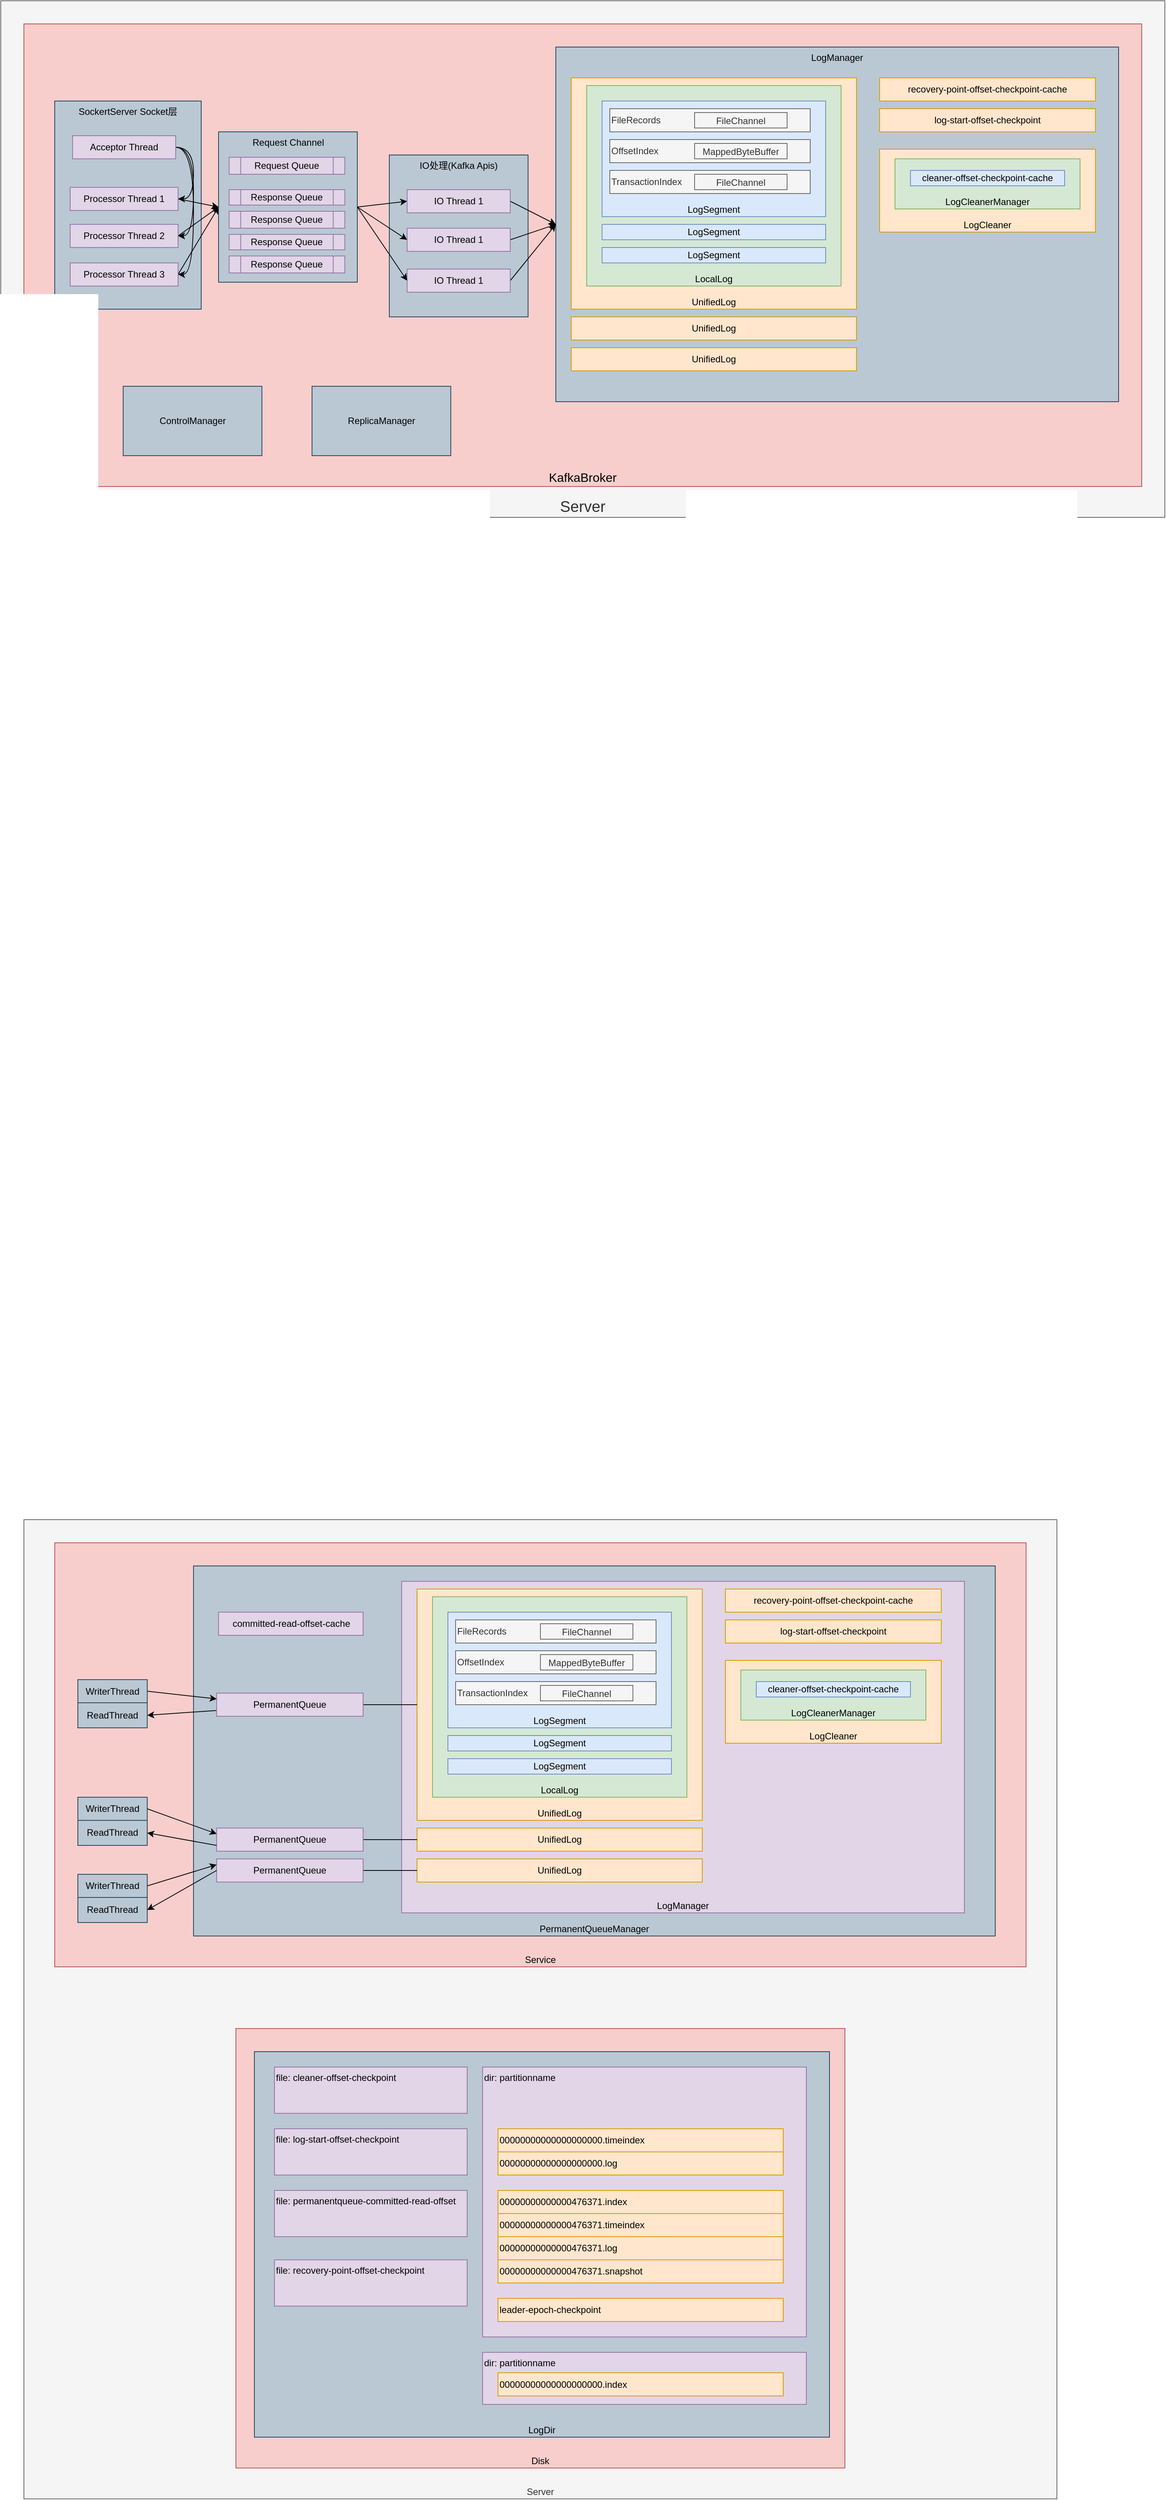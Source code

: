 <mxfile version="20.4.0" type="github">
  <diagram id="ikEMQ3taQZnn_D-MTjAt" name="第 1 页">
    <mxGraphModel dx="2655" dy="3393" grid="1" gridSize="10" guides="1" tooltips="1" connect="1" arrows="1" fold="1" page="1" pageScale="1" pageWidth="827" pageHeight="1169" math="0" shadow="0">
      <root>
        <mxCell id="0" />
        <mxCell id="1" parent="0" />
        <mxCell id="W9ZC-a-q59-rkaMblsp5-1" value="Server" style="rounded=0;whiteSpace=wrap;html=1;verticalAlign=bottom;fillColor=#f5f5f5;fontColor=#333333;strokeColor=#666666;" vertex="1" parent="1">
          <mxGeometry x="-240" y="50" width="1340" height="1270" as="geometry" />
        </mxCell>
        <mxCell id="W9ZC-a-q59-rkaMblsp5-2" value="Service" style="rounded=0;whiteSpace=wrap;html=1;verticalAlign=bottom;fillColor=#f8cecc;strokeColor=#b85450;" vertex="1" parent="1">
          <mxGeometry x="-200" y="80" width="1260" height="550" as="geometry" />
        </mxCell>
        <mxCell id="W9ZC-a-q59-rkaMblsp5-23" value="PermanentQueueManager" style="rounded=0;whiteSpace=wrap;html=1;verticalAlign=bottom;fillColor=#bac8d3;strokeColor=#23445d;" vertex="1" parent="1">
          <mxGeometry x="-20" y="110" width="1040" height="480" as="geometry" />
        </mxCell>
        <mxCell id="W9ZC-a-q59-rkaMblsp5-3" value="LogManager" style="rounded=0;whiteSpace=wrap;html=1;verticalAlign=bottom;fillColor=#e1d5e7;strokeColor=#9673a6;" vertex="1" parent="1">
          <mxGeometry x="250" y="130" width="730" height="430" as="geometry" />
        </mxCell>
        <mxCell id="W9ZC-a-q59-rkaMblsp5-5" value="UnifiedLog" style="rounded=0;whiteSpace=wrap;html=1;verticalAlign=bottom;fillColor=#ffe6cc;strokeColor=#d79b00;" vertex="1" parent="1">
          <mxGeometry x="270" y="140" width="370" height="300" as="geometry" />
        </mxCell>
        <mxCell id="W9ZC-a-q59-rkaMblsp5-6" value="UnifiedLog" style="rounded=0;whiteSpace=wrap;html=1;verticalAlign=middle;fillColor=#ffe6cc;strokeColor=#d79b00;" vertex="1" parent="1">
          <mxGeometry x="270" y="450" width="370" height="30" as="geometry" />
        </mxCell>
        <mxCell id="W9ZC-a-q59-rkaMblsp5-7" value="UnifiedLog" style="rounded=0;whiteSpace=wrap;html=1;verticalAlign=middle;fillColor=#ffe6cc;strokeColor=#d79b00;" vertex="1" parent="1">
          <mxGeometry x="270" y="490" width="370" height="30" as="geometry" />
        </mxCell>
        <mxCell id="W9ZC-a-q59-rkaMblsp5-8" value="LocalLog" style="rounded=0;whiteSpace=wrap;html=1;verticalAlign=bottom;fillColor=#d5e8d4;strokeColor=#82b366;" vertex="1" parent="1">
          <mxGeometry x="290" y="150" width="330" height="260" as="geometry" />
        </mxCell>
        <mxCell id="W9ZC-a-q59-rkaMblsp5-9" value="LogSegment" style="rounded=0;whiteSpace=wrap;html=1;verticalAlign=bottom;fillColor=#dae8fc;strokeColor=#6c8ebf;" vertex="1" parent="1">
          <mxGeometry x="310" y="170" width="290" height="150" as="geometry" />
        </mxCell>
        <mxCell id="W9ZC-a-q59-rkaMblsp5-10" value="LogSegment" style="rounded=0;whiteSpace=wrap;html=1;verticalAlign=middle;fillColor=#dae8fc;strokeColor=#6c8ebf;" vertex="1" parent="1">
          <mxGeometry x="310" y="330" width="290" height="20" as="geometry" />
        </mxCell>
        <mxCell id="W9ZC-a-q59-rkaMblsp5-11" value="FileRecords" style="rounded=0;whiteSpace=wrap;html=1;verticalAlign=middle;align=left;fillColor=#f5f5f5;fontColor=#333333;strokeColor=#666666;" vertex="1" parent="1">
          <mxGeometry x="320" y="180" width="260" height="30" as="geometry" />
        </mxCell>
        <mxCell id="W9ZC-a-q59-rkaMblsp5-12" value="FileChannel" style="rounded=0;whiteSpace=wrap;html=1;verticalAlign=bottom;fillColor=#f5f5f5;fontColor=#333333;strokeColor=#666666;" vertex="1" parent="1">
          <mxGeometry x="430" y="185" width="120" height="20" as="geometry" />
        </mxCell>
        <mxCell id="W9ZC-a-q59-rkaMblsp5-13" value="OffsetIndex" style="rounded=0;whiteSpace=wrap;html=1;verticalAlign=middle;align=left;fillColor=#f5f5f5;fontColor=#333333;strokeColor=#666666;" vertex="1" parent="1">
          <mxGeometry x="320" y="220" width="260" height="30" as="geometry" />
        </mxCell>
        <mxCell id="W9ZC-a-q59-rkaMblsp5-14" value="MappedByteBuffer" style="rounded=0;whiteSpace=wrap;html=1;verticalAlign=bottom;fillColor=#f5f5f5;fontColor=#333333;strokeColor=#666666;" vertex="1" parent="1">
          <mxGeometry x="430" y="225" width="120" height="20" as="geometry" />
        </mxCell>
        <mxCell id="W9ZC-a-q59-rkaMblsp5-15" value="TransactionIndex" style="rounded=0;whiteSpace=wrap;html=1;verticalAlign=middle;align=left;fillColor=#f5f5f5;fontColor=#333333;strokeColor=#666666;" vertex="1" parent="1">
          <mxGeometry x="320" y="260" width="260" height="30" as="geometry" />
        </mxCell>
        <mxCell id="W9ZC-a-q59-rkaMblsp5-16" value="FileChannel" style="rounded=0;whiteSpace=wrap;html=1;verticalAlign=bottom;fillColor=#f5f5f5;fontColor=#333333;strokeColor=#666666;" vertex="1" parent="1">
          <mxGeometry x="430" y="265" width="120" height="20" as="geometry" />
        </mxCell>
        <mxCell id="W9ZC-a-q59-rkaMblsp5-17" value="LogSegment" style="rounded=0;whiteSpace=wrap;html=1;verticalAlign=middle;fillColor=#dae8fc;strokeColor=#6c8ebf;" vertex="1" parent="1">
          <mxGeometry x="310" y="360" width="290" height="20" as="geometry" />
        </mxCell>
        <mxCell id="W9ZC-a-q59-rkaMblsp5-18" value="recovery-point-offset-checkpoint-cache" style="rounded=0;whiteSpace=wrap;html=1;verticalAlign=middle;fillColor=#ffe6cc;strokeColor=#d79b00;" vertex="1" parent="1">
          <mxGeometry x="670" y="140" width="280" height="30" as="geometry" />
        </mxCell>
        <mxCell id="W9ZC-a-q59-rkaMblsp5-19" value="log-start-offset-checkpoint" style="rounded=0;whiteSpace=wrap;html=1;verticalAlign=middle;fillColor=#ffe6cc;strokeColor=#d79b00;" vertex="1" parent="1">
          <mxGeometry x="670" y="180" width="280" height="30" as="geometry" />
        </mxCell>
        <mxCell id="W9ZC-a-q59-rkaMblsp5-20" value="LogCleaner" style="rounded=0;whiteSpace=wrap;html=1;verticalAlign=bottom;fillColor=#ffe6cc;strokeColor=#d79b00;" vertex="1" parent="1">
          <mxGeometry x="670" y="232.5" width="280" height="107.5" as="geometry" />
        </mxCell>
        <mxCell id="W9ZC-a-q59-rkaMblsp5-21" value="LogCleanerManager" style="rounded=0;whiteSpace=wrap;html=1;verticalAlign=bottom;fillColor=#d5e8d4;strokeColor=#82b366;" vertex="1" parent="1">
          <mxGeometry x="690" y="245" width="240" height="65" as="geometry" />
        </mxCell>
        <mxCell id="W9ZC-a-q59-rkaMblsp5-22" value="cleaner-offset-checkpoint-cache" style="rounded=0;whiteSpace=wrap;html=1;verticalAlign=middle;fillColor=#dae8fc;strokeColor=#6c8ebf;" vertex="1" parent="1">
          <mxGeometry x="710" y="260" width="200" height="20" as="geometry" />
        </mxCell>
        <mxCell id="W9ZC-a-q59-rkaMblsp5-24" value="" style="rounded=0;orthogonalLoop=1;jettySize=auto;html=1;fontColor=#000000;entryX=0;entryY=0.5;entryDx=0;entryDy=0;endArrow=none;endFill=0;exitX=1;exitY=0.5;exitDx=0;exitDy=0;" edge="1" parent="1" source="W9ZC-a-q59-rkaMblsp5-25" target="W9ZC-a-q59-rkaMblsp5-5">
          <mxGeometry relative="1" as="geometry" />
        </mxCell>
        <mxCell id="W9ZC-a-q59-rkaMblsp5-34" style="edgeStyle=none;rounded=0;orthogonalLoop=1;jettySize=auto;html=1;exitX=0;exitY=0.75;exitDx=0;exitDy=0;entryX=1;entryY=0.5;entryDx=0;entryDy=0;" edge="1" parent="1" source="W9ZC-a-q59-rkaMblsp5-25" target="W9ZC-a-q59-rkaMblsp5-31">
          <mxGeometry relative="1" as="geometry" />
        </mxCell>
        <mxCell id="W9ZC-a-q59-rkaMblsp5-25" value="PermanentQueue" style="rounded=0;whiteSpace=wrap;html=1;verticalAlign=middle;fillColor=#e1d5e7;strokeColor=#9673a6;" vertex="1" parent="1">
          <mxGeometry x="10" y="275" width="190" height="30" as="geometry" />
        </mxCell>
        <mxCell id="W9ZC-a-q59-rkaMblsp5-26" value="committed-read-offset-cache" style="rounded=0;whiteSpace=wrap;html=1;verticalAlign=middle;fillColor=#e1d5e7;strokeColor=#9673a6;" vertex="1" parent="1">
          <mxGeometry x="12.5" y="170" width="187.5" height="30" as="geometry" />
        </mxCell>
        <mxCell id="W9ZC-a-q59-rkaMblsp5-27" value="" style="rounded=0;orthogonalLoop=1;jettySize=auto;html=1;fontColor=#000000;entryX=0;entryY=0.5;entryDx=0;entryDy=0;exitX=1;exitY=0.5;exitDx=0;exitDy=0;endArrow=none;endFill=0;" edge="1" parent="1" source="W9ZC-a-q59-rkaMblsp5-28" target="W9ZC-a-q59-rkaMblsp5-6">
          <mxGeometry relative="1" as="geometry" />
        </mxCell>
        <mxCell id="W9ZC-a-q59-rkaMblsp5-28" value="PermanentQueue" style="rounded=0;whiteSpace=wrap;html=1;verticalAlign=middle;fillColor=#e1d5e7;strokeColor=#9673a6;" vertex="1" parent="1">
          <mxGeometry x="10" y="450" width="190" height="30" as="geometry" />
        </mxCell>
        <mxCell id="W9ZC-a-q59-rkaMblsp5-29" value="" style="rounded=0;orthogonalLoop=1;jettySize=auto;html=1;fontColor=#000000;entryX=0;entryY=0.5;entryDx=0;entryDy=0;exitX=1;exitY=0.5;exitDx=0;exitDy=0;endArrow=none;endFill=0;" edge="1" parent="1" source="W9ZC-a-q59-rkaMblsp5-30" target="W9ZC-a-q59-rkaMblsp5-7">
          <mxGeometry relative="1" as="geometry" />
        </mxCell>
        <mxCell id="W9ZC-a-q59-rkaMblsp5-30" value="PermanentQueue" style="rounded=0;whiteSpace=wrap;html=1;verticalAlign=middle;fillColor=#e1d5e7;strokeColor=#9673a6;" vertex="1" parent="1">
          <mxGeometry x="10" y="490" width="190" height="30" as="geometry" />
        </mxCell>
        <mxCell id="W9ZC-a-q59-rkaMblsp5-31" value="ReadThread" style="rounded=0;whiteSpace=wrap;html=1;verticalAlign=middle;fillColor=#bac8d3;strokeColor=#23445d;" vertex="1" parent="1">
          <mxGeometry x="-170" y="287.5" width="90" height="32.5" as="geometry" />
        </mxCell>
        <mxCell id="W9ZC-a-q59-rkaMblsp5-33" style="rounded=0;orthogonalLoop=1;jettySize=auto;html=1;exitX=1;exitY=0.5;exitDx=0;exitDy=0;entryX=0;entryY=0.25;entryDx=0;entryDy=0;" edge="1" parent="1" source="W9ZC-a-q59-rkaMblsp5-32" target="W9ZC-a-q59-rkaMblsp5-25">
          <mxGeometry relative="1" as="geometry" />
        </mxCell>
        <mxCell id="W9ZC-a-q59-rkaMblsp5-32" value="WriterThread" style="rounded=0;whiteSpace=wrap;html=1;verticalAlign=middle;fillColor=#bac8d3;strokeColor=#23445d;" vertex="1" parent="1">
          <mxGeometry x="-170" y="257.5" width="90" height="30" as="geometry" />
        </mxCell>
        <mxCell id="W9ZC-a-q59-rkaMblsp5-35" style="edgeStyle=none;rounded=0;orthogonalLoop=1;jettySize=auto;html=1;exitX=0;exitY=0.75;exitDx=0;exitDy=0;entryX=1;entryY=0.5;entryDx=0;entryDy=0;" edge="1" parent="1" target="W9ZC-a-q59-rkaMblsp5-36" source="W9ZC-a-q59-rkaMblsp5-28">
          <mxGeometry relative="1" as="geometry">
            <mxPoint x="10" y="447.5" as="sourcePoint" />
          </mxGeometry>
        </mxCell>
        <mxCell id="W9ZC-a-q59-rkaMblsp5-36" value="ReadThread" style="rounded=0;whiteSpace=wrap;html=1;verticalAlign=middle;fillColor=#bac8d3;strokeColor=#23445d;" vertex="1" parent="1">
          <mxGeometry x="-170" y="440" width="90" height="32.5" as="geometry" />
        </mxCell>
        <mxCell id="W9ZC-a-q59-rkaMblsp5-37" style="rounded=0;orthogonalLoop=1;jettySize=auto;html=1;exitX=1;exitY=0.5;exitDx=0;exitDy=0;entryX=0;entryY=0.25;entryDx=0;entryDy=0;" edge="1" parent="1" source="W9ZC-a-q59-rkaMblsp5-38" target="W9ZC-a-q59-rkaMblsp5-28">
          <mxGeometry relative="1" as="geometry">
            <mxPoint x="10" y="432.5" as="targetPoint" />
          </mxGeometry>
        </mxCell>
        <mxCell id="W9ZC-a-q59-rkaMblsp5-38" value="WriterThread" style="rounded=0;whiteSpace=wrap;html=1;verticalAlign=middle;fillColor=#bac8d3;strokeColor=#23445d;" vertex="1" parent="1">
          <mxGeometry x="-170" y="410" width="90" height="30" as="geometry" />
        </mxCell>
        <mxCell id="W9ZC-a-q59-rkaMblsp5-39" style="edgeStyle=none;rounded=0;orthogonalLoop=1;jettySize=auto;html=1;exitX=0;exitY=0.5;exitDx=0;exitDy=0;entryX=1;entryY=0.5;entryDx=0;entryDy=0;" edge="1" parent="1" target="W9ZC-a-q59-rkaMblsp5-40" source="W9ZC-a-q59-rkaMblsp5-30">
          <mxGeometry relative="1" as="geometry">
            <mxPoint x="10" y="572.5" as="sourcePoint" />
          </mxGeometry>
        </mxCell>
        <mxCell id="W9ZC-a-q59-rkaMblsp5-40" value="ReadThread" style="rounded=0;whiteSpace=wrap;html=1;verticalAlign=middle;fillColor=#bac8d3;strokeColor=#23445d;" vertex="1" parent="1">
          <mxGeometry x="-170" y="540" width="90" height="32.5" as="geometry" />
        </mxCell>
        <mxCell id="W9ZC-a-q59-rkaMblsp5-41" style="rounded=0;orthogonalLoop=1;jettySize=auto;html=1;exitX=1;exitY=0.5;exitDx=0;exitDy=0;entryX=0;entryY=0.25;entryDx=0;entryDy=0;" edge="1" parent="1" source="W9ZC-a-q59-rkaMblsp5-42" target="W9ZC-a-q59-rkaMblsp5-30">
          <mxGeometry relative="1" as="geometry">
            <mxPoint x="10" y="557.5" as="targetPoint" />
          </mxGeometry>
        </mxCell>
        <mxCell id="W9ZC-a-q59-rkaMblsp5-42" value="WriterThread" style="rounded=0;whiteSpace=wrap;html=1;verticalAlign=middle;fillColor=#bac8d3;strokeColor=#23445d;" vertex="1" parent="1">
          <mxGeometry x="-170" y="510" width="90" height="30" as="geometry" />
        </mxCell>
        <mxCell id="W9ZC-a-q59-rkaMblsp5-43" value="Disk" style="rounded=0;whiteSpace=wrap;html=1;verticalAlign=bottom;fillColor=#f8cecc;strokeColor=#b85450;" vertex="1" parent="1">
          <mxGeometry x="35" y="710" width="790" height="570" as="geometry" />
        </mxCell>
        <mxCell id="W9ZC-a-q59-rkaMblsp5-44" value="LogDir" style="rounded=0;whiteSpace=wrap;html=1;verticalAlign=bottom;fillColor=#bac8d3;strokeColor=#23445d;" vertex="1" parent="1">
          <mxGeometry x="59" y="740" width="746" height="500" as="geometry" />
        </mxCell>
        <mxCell id="W9ZC-a-q59-rkaMblsp5-45" value="file: cleaner-offset-checkpoint" style="rounded=0;whiteSpace=wrap;html=1;verticalAlign=top;fillColor=#e1d5e7;strokeColor=#9673a6;align=left;" vertex="1" parent="1">
          <mxGeometry x="85" y="760" width="250" height="60" as="geometry" />
        </mxCell>
        <mxCell id="W9ZC-a-q59-rkaMblsp5-46" value="file: log-start-offset-checkpoint" style="rounded=0;whiteSpace=wrap;html=1;verticalAlign=top;fillColor=#e1d5e7;strokeColor=#9673a6;align=left;" vertex="1" parent="1">
          <mxGeometry x="85" y="840" width="250" height="60" as="geometry" />
        </mxCell>
        <mxCell id="W9ZC-a-q59-rkaMblsp5-47" value="file: permanentqueue-committed-read-offset" style="rounded=0;whiteSpace=wrap;html=1;verticalAlign=top;fillColor=#e1d5e7;strokeColor=#9673a6;align=left;" vertex="1" parent="1">
          <mxGeometry x="85" y="920" width="250" height="60" as="geometry" />
        </mxCell>
        <mxCell id="W9ZC-a-q59-rkaMblsp5-48" value="file: recovery-point-offset-checkpoint" style="rounded=0;whiteSpace=wrap;html=1;verticalAlign=top;fillColor=#e1d5e7;strokeColor=#9673a6;align=left;" vertex="1" parent="1">
          <mxGeometry x="85" y="1010" width="250" height="60" as="geometry" />
        </mxCell>
        <mxCell id="W9ZC-a-q59-rkaMblsp5-49" value="dir: partitionname" style="rounded=0;whiteSpace=wrap;html=1;verticalAlign=top;fillColor=#e1d5e7;strokeColor=#9673a6;align=left;" vertex="1" parent="1">
          <mxGeometry x="355" y="760" width="420" height="350" as="geometry" />
        </mxCell>
        <mxCell id="W9ZC-a-q59-rkaMblsp5-51" value="00000000000000000000.timeindex" style="rounded=0;whiteSpace=wrap;html=1;verticalAlign=middle;fillColor=#ffe6cc;strokeColor=#d79b00;align=left;" vertex="1" parent="1">
          <mxGeometry x="375" y="840" width="370" height="30" as="geometry" />
        </mxCell>
        <mxCell id="W9ZC-a-q59-rkaMblsp5-52" value="00000000000000000000.log" style="rounded=0;whiteSpace=wrap;html=1;verticalAlign=middle;fillColor=#ffe6cc;strokeColor=#d79b00;align=left;" vertex="1" parent="1">
          <mxGeometry x="375" y="870" width="370" height="30" as="geometry" />
        </mxCell>
        <mxCell id="W9ZC-a-q59-rkaMblsp5-53" value="00000000000000476371.index" style="rounded=0;whiteSpace=wrap;html=1;verticalAlign=middle;fillColor=#ffe6cc;strokeColor=#d79b00;align=left;" vertex="1" parent="1">
          <mxGeometry x="375" y="920" width="370" height="30" as="geometry" />
        </mxCell>
        <mxCell id="W9ZC-a-q59-rkaMblsp5-54" value="00000000000000476371.timeindex" style="rounded=0;whiteSpace=wrap;html=1;verticalAlign=middle;fillColor=#ffe6cc;strokeColor=#d79b00;align=left;" vertex="1" parent="1">
          <mxGeometry x="375" y="950" width="370" height="30" as="geometry" />
        </mxCell>
        <mxCell id="W9ZC-a-q59-rkaMblsp5-55" value="00000000000000476371.log" style="rounded=0;whiteSpace=wrap;html=1;verticalAlign=middle;fillColor=#ffe6cc;strokeColor=#d79b00;align=left;" vertex="1" parent="1">
          <mxGeometry x="375" y="980" width="370" height="30" as="geometry" />
        </mxCell>
        <mxCell id="W9ZC-a-q59-rkaMblsp5-56" value="00000000000000476371.snapshot" style="rounded=0;whiteSpace=wrap;html=1;verticalAlign=middle;fillColor=#ffe6cc;strokeColor=#d79b00;align=left;" vertex="1" parent="1">
          <mxGeometry x="375" y="1010" width="370" height="30" as="geometry" />
        </mxCell>
        <mxCell id="W9ZC-a-q59-rkaMblsp5-57" value="dir: partitionname" style="rounded=0;whiteSpace=wrap;html=1;verticalAlign=top;fillColor=#e1d5e7;strokeColor=#9673a6;align=left;" vertex="1" parent="1">
          <mxGeometry x="355" y="1130" width="420" height="67.5" as="geometry" />
        </mxCell>
        <mxCell id="W9ZC-a-q59-rkaMblsp5-50" value="00000000000000000000.index" style="rounded=0;whiteSpace=wrap;html=1;verticalAlign=middle;fillColor=#ffe6cc;strokeColor=#d79b00;align=left;" vertex="1" parent="1">
          <mxGeometry x="375" y="1156.5" width="370" height="30" as="geometry" />
        </mxCell>
        <mxCell id="W9ZC-a-q59-rkaMblsp5-58" value="leader-epoch-checkpoint" style="rounded=0;whiteSpace=wrap;html=1;verticalAlign=middle;fillColor=#ffe6cc;strokeColor=#d79b00;align=left;" vertex="1" parent="1">
          <mxGeometry x="375" y="1060" width="370" height="30" as="geometry" />
        </mxCell>
        <mxCell id="W9ZC-a-q59-rkaMblsp5-59" value="Server" style="rounded=0;whiteSpace=wrap;html=1;verticalAlign=bottom;fillColor=#f5f5f5;fontColor=#333333;strokeColor=#666666;fontSize=20;" vertex="1" parent="1">
          <mxGeometry x="-270" y="-1920" width="1510" height="670" as="geometry" />
        </mxCell>
        <mxCell id="W9ZC-a-q59-rkaMblsp5-60" value="KafkaBroker" style="rounded=0;whiteSpace=wrap;html=1;verticalAlign=bottom;fillColor=#f8cecc;strokeColor=#b85450;fontSize=16;" vertex="1" parent="1">
          <mxGeometry x="-240" y="-1890" width="1450" height="600" as="geometry" />
        </mxCell>
        <mxCell id="W9ZC-a-q59-rkaMblsp5-62" value="LogManager" style="rounded=0;whiteSpace=wrap;html=1;verticalAlign=top;fillColor=#bac8d3;strokeColor=#23445d;" vertex="1" parent="1">
          <mxGeometry x="450" y="-1860" width="730" height="460" as="geometry" />
        </mxCell>
        <mxCell id="W9ZC-a-q59-rkaMblsp5-63" value="UnifiedLog" style="rounded=0;whiteSpace=wrap;html=1;verticalAlign=bottom;fillColor=#ffe6cc;strokeColor=#d79b00;" vertex="1" parent="1">
          <mxGeometry x="470" y="-1820" width="370" height="300" as="geometry" />
        </mxCell>
        <mxCell id="W9ZC-a-q59-rkaMblsp5-64" value="UnifiedLog" style="rounded=0;whiteSpace=wrap;html=1;verticalAlign=middle;fillColor=#ffe6cc;strokeColor=#d79b00;" vertex="1" parent="1">
          <mxGeometry x="470" y="-1510" width="370" height="30" as="geometry" />
        </mxCell>
        <mxCell id="W9ZC-a-q59-rkaMblsp5-65" value="UnifiedLog" style="rounded=0;whiteSpace=wrap;html=1;verticalAlign=middle;fillColor=#ffe6cc;strokeColor=#d79b00;" vertex="1" parent="1">
          <mxGeometry x="470" y="-1470" width="370" height="30" as="geometry" />
        </mxCell>
        <mxCell id="W9ZC-a-q59-rkaMblsp5-66" value="LocalLog" style="rounded=0;whiteSpace=wrap;html=1;verticalAlign=bottom;fillColor=#d5e8d4;strokeColor=#82b366;" vertex="1" parent="1">
          <mxGeometry x="490" y="-1810" width="330" height="260" as="geometry" />
        </mxCell>
        <mxCell id="W9ZC-a-q59-rkaMblsp5-67" value="LogSegment" style="rounded=0;whiteSpace=wrap;html=1;verticalAlign=bottom;fillColor=#dae8fc;strokeColor=#6c8ebf;" vertex="1" parent="1">
          <mxGeometry x="510" y="-1790" width="290" height="150" as="geometry" />
        </mxCell>
        <mxCell id="W9ZC-a-q59-rkaMblsp5-68" value="LogSegment" style="rounded=0;whiteSpace=wrap;html=1;verticalAlign=middle;fillColor=#dae8fc;strokeColor=#6c8ebf;" vertex="1" parent="1">
          <mxGeometry x="510" y="-1630" width="290" height="20" as="geometry" />
        </mxCell>
        <mxCell id="W9ZC-a-q59-rkaMblsp5-69" value="FileRecords" style="rounded=0;whiteSpace=wrap;html=1;verticalAlign=middle;align=left;fillColor=#f5f5f5;fontColor=#333333;strokeColor=#666666;" vertex="1" parent="1">
          <mxGeometry x="520" y="-1780" width="260" height="30" as="geometry" />
        </mxCell>
        <mxCell id="W9ZC-a-q59-rkaMblsp5-70" value="FileChannel" style="rounded=0;whiteSpace=wrap;html=1;verticalAlign=bottom;fillColor=#f5f5f5;fontColor=#333333;strokeColor=#666666;" vertex="1" parent="1">
          <mxGeometry x="630" y="-1775" width="120" height="20" as="geometry" />
        </mxCell>
        <mxCell id="W9ZC-a-q59-rkaMblsp5-71" value="OffsetIndex" style="rounded=0;whiteSpace=wrap;html=1;verticalAlign=middle;align=left;fillColor=#f5f5f5;fontColor=#333333;strokeColor=#666666;" vertex="1" parent="1">
          <mxGeometry x="520" y="-1740" width="260" height="30" as="geometry" />
        </mxCell>
        <mxCell id="W9ZC-a-q59-rkaMblsp5-72" value="MappedByteBuffer" style="rounded=0;whiteSpace=wrap;html=1;verticalAlign=bottom;fillColor=#f5f5f5;fontColor=#333333;strokeColor=#666666;" vertex="1" parent="1">
          <mxGeometry x="630" y="-1735" width="120" height="20" as="geometry" />
        </mxCell>
        <mxCell id="W9ZC-a-q59-rkaMblsp5-73" value="TransactionIndex" style="rounded=0;whiteSpace=wrap;html=1;verticalAlign=middle;align=left;fillColor=#f5f5f5;fontColor=#333333;strokeColor=#666666;" vertex="1" parent="1">
          <mxGeometry x="520" y="-1700" width="260" height="30" as="geometry" />
        </mxCell>
        <mxCell id="W9ZC-a-q59-rkaMblsp5-74" value="FileChannel" style="rounded=0;whiteSpace=wrap;html=1;verticalAlign=bottom;fillColor=#f5f5f5;fontColor=#333333;strokeColor=#666666;" vertex="1" parent="1">
          <mxGeometry x="630" y="-1695" width="120" height="20" as="geometry" />
        </mxCell>
        <mxCell id="W9ZC-a-q59-rkaMblsp5-75" value="LogSegment" style="rounded=0;whiteSpace=wrap;html=1;verticalAlign=middle;fillColor=#dae8fc;strokeColor=#6c8ebf;" vertex="1" parent="1">
          <mxGeometry x="510" y="-1600" width="290" height="20" as="geometry" />
        </mxCell>
        <mxCell id="W9ZC-a-q59-rkaMblsp5-76" value="recovery-point-offset-checkpoint-cache" style="rounded=0;whiteSpace=wrap;html=1;verticalAlign=middle;fillColor=#ffe6cc;strokeColor=#d79b00;" vertex="1" parent="1">
          <mxGeometry x="870" y="-1820" width="280" height="30" as="geometry" />
        </mxCell>
        <mxCell id="W9ZC-a-q59-rkaMblsp5-77" value="log-start-offset-checkpoint" style="rounded=0;whiteSpace=wrap;html=1;verticalAlign=middle;fillColor=#ffe6cc;strokeColor=#d79b00;" vertex="1" parent="1">
          <mxGeometry x="870" y="-1780" width="280" height="30" as="geometry" />
        </mxCell>
        <mxCell id="W9ZC-a-q59-rkaMblsp5-78" value="LogCleaner" style="rounded=0;whiteSpace=wrap;html=1;verticalAlign=bottom;fillColor=#ffe6cc;strokeColor=#d79b00;" vertex="1" parent="1">
          <mxGeometry x="870" y="-1727.5" width="280" height="107.5" as="geometry" />
        </mxCell>
        <mxCell id="W9ZC-a-q59-rkaMblsp5-79" value="LogCleanerManager" style="rounded=0;whiteSpace=wrap;html=1;verticalAlign=bottom;fillColor=#d5e8d4;strokeColor=#82b366;" vertex="1" parent="1">
          <mxGeometry x="890" y="-1715" width="240" height="65" as="geometry" />
        </mxCell>
        <mxCell id="W9ZC-a-q59-rkaMblsp5-80" value="cleaner-offset-checkpoint-cache" style="rounded=0;whiteSpace=wrap;html=1;verticalAlign=middle;fillColor=#dae8fc;strokeColor=#6c8ebf;" vertex="1" parent="1">
          <mxGeometry x="910" y="-1700" width="200" height="20" as="geometry" />
        </mxCell>
        <mxCell id="W9ZC-a-q59-rkaMblsp5-117" value="SockertServer Socket层" style="rounded=0;whiteSpace=wrap;html=1;verticalAlign=top;fillColor=#bac8d3;strokeColor=#23445d;" vertex="1" parent="1">
          <mxGeometry x="-200" y="-1790" width="190" height="270" as="geometry" />
        </mxCell>
        <mxCell id="W9ZC-a-q59-rkaMblsp5-127" style="edgeStyle=orthogonalEdgeStyle;rounded=0;orthogonalLoop=1;jettySize=auto;html=1;exitX=1;exitY=0.5;exitDx=0;exitDy=0;entryX=1;entryY=0.5;entryDx=0;entryDy=0;curved=1;" edge="1" parent="1" source="W9ZC-a-q59-rkaMblsp5-118" target="W9ZC-a-q59-rkaMblsp5-119">
          <mxGeometry relative="1" as="geometry" />
        </mxCell>
        <mxCell id="W9ZC-a-q59-rkaMblsp5-128" style="edgeStyle=orthogonalEdgeStyle;curved=1;rounded=0;orthogonalLoop=1;jettySize=auto;html=1;exitX=1;exitY=0.5;exitDx=0;exitDy=0;entryX=1;entryY=0.5;entryDx=0;entryDy=0;" edge="1" parent="1" source="W9ZC-a-q59-rkaMblsp5-118" target="W9ZC-a-q59-rkaMblsp5-120">
          <mxGeometry relative="1" as="geometry" />
        </mxCell>
        <mxCell id="W9ZC-a-q59-rkaMblsp5-129" style="edgeStyle=orthogonalEdgeStyle;curved=1;rounded=0;orthogonalLoop=1;jettySize=auto;html=1;exitX=1;exitY=0.5;exitDx=0;exitDy=0;entryX=1;entryY=0.5;entryDx=0;entryDy=0;" edge="1" parent="1" source="W9ZC-a-q59-rkaMblsp5-118" target="W9ZC-a-q59-rkaMblsp5-121">
          <mxGeometry relative="1" as="geometry" />
        </mxCell>
        <mxCell id="W9ZC-a-q59-rkaMblsp5-118" value="Acceptor Thread" style="rounded=0;whiteSpace=wrap;html=1;verticalAlign=middle;fillColor=#e1d5e7;strokeColor=#9673a6;" vertex="1" parent="1">
          <mxGeometry x="-176.87" y="-1745" width="133.75" height="30" as="geometry" />
        </mxCell>
        <mxCell id="W9ZC-a-q59-rkaMblsp5-130" style="rounded=0;orthogonalLoop=1;jettySize=auto;html=1;exitX=1;exitY=0.5;exitDx=0;exitDy=0;entryX=0;entryY=0.5;entryDx=0;entryDy=0;" edge="1" parent="1" source="W9ZC-a-q59-rkaMblsp5-119" target="W9ZC-a-q59-rkaMblsp5-122">
          <mxGeometry relative="1" as="geometry" />
        </mxCell>
        <mxCell id="W9ZC-a-q59-rkaMblsp5-119" value="Processor Thread 1" style="rounded=0;whiteSpace=wrap;html=1;verticalAlign=middle;fillColor=#e1d5e7;strokeColor=#9673a6;" vertex="1" parent="1">
          <mxGeometry x="-180" y="-1678" width="140" height="30" as="geometry" />
        </mxCell>
        <mxCell id="W9ZC-a-q59-rkaMblsp5-132" style="edgeStyle=none;rounded=0;orthogonalLoop=1;jettySize=auto;html=1;exitX=1;exitY=0.5;exitDx=0;exitDy=0;entryX=0;entryY=0.5;entryDx=0;entryDy=0;" edge="1" parent="1" source="W9ZC-a-q59-rkaMblsp5-120" target="W9ZC-a-q59-rkaMblsp5-122">
          <mxGeometry relative="1" as="geometry" />
        </mxCell>
        <mxCell id="W9ZC-a-q59-rkaMblsp5-120" value="Processor Thread 2" style="rounded=0;whiteSpace=wrap;html=1;verticalAlign=middle;fillColor=#e1d5e7;strokeColor=#9673a6;" vertex="1" parent="1">
          <mxGeometry x="-180" y="-1630" width="140" height="30" as="geometry" />
        </mxCell>
        <mxCell id="W9ZC-a-q59-rkaMblsp5-133" style="edgeStyle=none;rounded=0;orthogonalLoop=1;jettySize=auto;html=1;exitX=1;exitY=0.5;exitDx=0;exitDy=0;entryX=0;entryY=0.5;entryDx=0;entryDy=0;" edge="1" parent="1" source="W9ZC-a-q59-rkaMblsp5-121" target="W9ZC-a-q59-rkaMblsp5-122">
          <mxGeometry relative="1" as="geometry" />
        </mxCell>
        <mxCell id="W9ZC-a-q59-rkaMblsp5-121" value="Processor Thread 3" style="rounded=0;whiteSpace=wrap;html=1;verticalAlign=middle;fillColor=#e1d5e7;strokeColor=#9673a6;" vertex="1" parent="1">
          <mxGeometry x="-180" y="-1580" width="140" height="30" as="geometry" />
        </mxCell>
        <mxCell id="W9ZC-a-q59-rkaMblsp5-122" value="Request Channel" style="rounded=0;whiteSpace=wrap;html=1;verticalAlign=top;fillColor=#bac8d3;strokeColor=#23445d;" vertex="1" parent="1">
          <mxGeometry x="12.5" y="-1750" width="180" height="195" as="geometry" />
        </mxCell>
        <mxCell id="W9ZC-a-q59-rkaMblsp5-125" value="Request Queue" style="shape=process;whiteSpace=wrap;html=1;backgroundOutline=1;fillColor=#e1d5e7;strokeColor=#9673a6;" vertex="1" parent="1">
          <mxGeometry x="26.25" y="-1717" width="150" height="22" as="geometry" />
        </mxCell>
        <mxCell id="W9ZC-a-q59-rkaMblsp5-126" value="Response Queue" style="shape=process;whiteSpace=wrap;html=1;backgroundOutline=1;fillColor=#e1d5e7;strokeColor=#9673a6;" vertex="1" parent="1">
          <mxGeometry x="26.25" y="-1675" width="150" height="20" as="geometry" />
        </mxCell>
        <mxCell id="W9ZC-a-q59-rkaMblsp5-134" value="IO处理(Kafka Apis)" style="rounded=0;whiteSpace=wrap;html=1;verticalAlign=top;fillColor=#bac8d3;strokeColor=#23445d;" vertex="1" parent="1">
          <mxGeometry x="234" y="-1720" width="180" height="210" as="geometry" />
        </mxCell>
        <mxCell id="W9ZC-a-q59-rkaMblsp5-147" style="edgeStyle=none;rounded=0;orthogonalLoop=1;jettySize=auto;html=1;exitX=1;exitY=0.5;exitDx=0;exitDy=0;entryX=0;entryY=0.5;entryDx=0;entryDy=0;" edge="1" parent="1" source="W9ZC-a-q59-rkaMblsp5-138" target="W9ZC-a-q59-rkaMblsp5-62">
          <mxGeometry relative="1" as="geometry" />
        </mxCell>
        <mxCell id="W9ZC-a-q59-rkaMblsp5-138" value="IO Thread 1" style="rounded=0;whiteSpace=wrap;html=1;verticalAlign=middle;fillColor=#e1d5e7;strokeColor=#9673a6;" vertex="1" parent="1">
          <mxGeometry x="257.13" y="-1675" width="133.75" height="30" as="geometry" />
        </mxCell>
        <mxCell id="W9ZC-a-q59-rkaMblsp5-148" style="edgeStyle=none;rounded=0;orthogonalLoop=1;jettySize=auto;html=1;exitX=1;exitY=0.5;exitDx=0;exitDy=0;entryX=0;entryY=0.5;entryDx=0;entryDy=0;" edge="1" parent="1" source="W9ZC-a-q59-rkaMblsp5-142" target="W9ZC-a-q59-rkaMblsp5-62">
          <mxGeometry relative="1" as="geometry" />
        </mxCell>
        <mxCell id="W9ZC-a-q59-rkaMblsp5-142" value="IO Thread 1" style="rounded=0;whiteSpace=wrap;html=1;verticalAlign=middle;fillColor=#e1d5e7;strokeColor=#9673a6;" vertex="1" parent="1">
          <mxGeometry x="257.12" y="-1625" width="133.75" height="30" as="geometry" />
        </mxCell>
        <mxCell id="W9ZC-a-q59-rkaMblsp5-149" style="edgeStyle=none;rounded=0;orthogonalLoop=1;jettySize=auto;html=1;exitX=1;exitY=0.5;exitDx=0;exitDy=0;entryX=0;entryY=0.5;entryDx=0;entryDy=0;" edge="1" parent="1" source="W9ZC-a-q59-rkaMblsp5-143" target="W9ZC-a-q59-rkaMblsp5-62">
          <mxGeometry relative="1" as="geometry" />
        </mxCell>
        <mxCell id="W9ZC-a-q59-rkaMblsp5-143" value="IO Thread 1" style="rounded=0;whiteSpace=wrap;html=1;verticalAlign=middle;fillColor=#e1d5e7;strokeColor=#9673a6;" vertex="1" parent="1">
          <mxGeometry x="257.12" y="-1572" width="133.75" height="30" as="geometry" />
        </mxCell>
        <mxCell id="W9ZC-a-q59-rkaMblsp5-144" style="edgeStyle=none;rounded=0;orthogonalLoop=1;jettySize=auto;html=1;exitX=1;exitY=0.5;exitDx=0;exitDy=0;entryX=0;entryY=0.5;entryDx=0;entryDy=0;" edge="1" parent="1" source="W9ZC-a-q59-rkaMblsp5-122" target="W9ZC-a-q59-rkaMblsp5-138">
          <mxGeometry relative="1" as="geometry" />
        </mxCell>
        <mxCell id="W9ZC-a-q59-rkaMblsp5-145" style="edgeStyle=none;rounded=0;orthogonalLoop=1;jettySize=auto;html=1;exitX=1;exitY=0.5;exitDx=0;exitDy=0;entryX=0;entryY=0.5;entryDx=0;entryDy=0;" edge="1" parent="1" source="W9ZC-a-q59-rkaMblsp5-122" target="W9ZC-a-q59-rkaMblsp5-142">
          <mxGeometry relative="1" as="geometry" />
        </mxCell>
        <mxCell id="W9ZC-a-q59-rkaMblsp5-146" style="edgeStyle=none;rounded=0;orthogonalLoop=1;jettySize=auto;html=1;exitX=1;exitY=0.5;exitDx=0;exitDy=0;entryX=0;entryY=0.5;entryDx=0;entryDy=0;" edge="1" parent="1" source="W9ZC-a-q59-rkaMblsp5-122" target="W9ZC-a-q59-rkaMblsp5-143">
          <mxGeometry relative="1" as="geometry" />
        </mxCell>
        <mxCell id="W9ZC-a-q59-rkaMblsp5-150" value="ReplicaManager" style="rounded=0;whiteSpace=wrap;html=1;verticalAlign=middle;fillColor=#bac8d3;strokeColor=#23445d;" vertex="1" parent="1">
          <mxGeometry x="133.75" y="-1420" width="180" height="90" as="geometry" />
        </mxCell>
        <mxCell id="W9ZC-a-q59-rkaMblsp5-154" value="Response Queue" style="shape=process;whiteSpace=wrap;html=1;backgroundOutline=1;fillColor=#e1d5e7;strokeColor=#9673a6;" vertex="1" parent="1">
          <mxGeometry x="26.25" y="-1647" width="150" height="22" as="geometry" />
        </mxCell>
        <mxCell id="W9ZC-a-q59-rkaMblsp5-155" value="Response Queue" style="shape=process;whiteSpace=wrap;html=1;backgroundOutline=1;fillColor=#e1d5e7;strokeColor=#9673a6;" vertex="1" parent="1">
          <mxGeometry x="26.25" y="-1617" width="150" height="20" as="geometry" />
        </mxCell>
        <mxCell id="W9ZC-a-q59-rkaMblsp5-156" value="Response Queue" style="shape=process;whiteSpace=wrap;html=1;backgroundOutline=1;fillColor=#e1d5e7;strokeColor=#9673a6;" vertex="1" parent="1">
          <mxGeometry x="26.25" y="-1589" width="150" height="22" as="geometry" />
        </mxCell>
        <mxCell id="W9ZC-a-q59-rkaMblsp5-157" value="ControlManager" style="rounded=0;whiteSpace=wrap;html=1;verticalAlign=middle;fillColor=#bac8d3;strokeColor=#23445d;" vertex="1" parent="1">
          <mxGeometry x="-111.25" y="-1420" width="180" height="90" as="geometry" />
        </mxCell>
      </root>
    </mxGraphModel>
  </diagram>
</mxfile>
